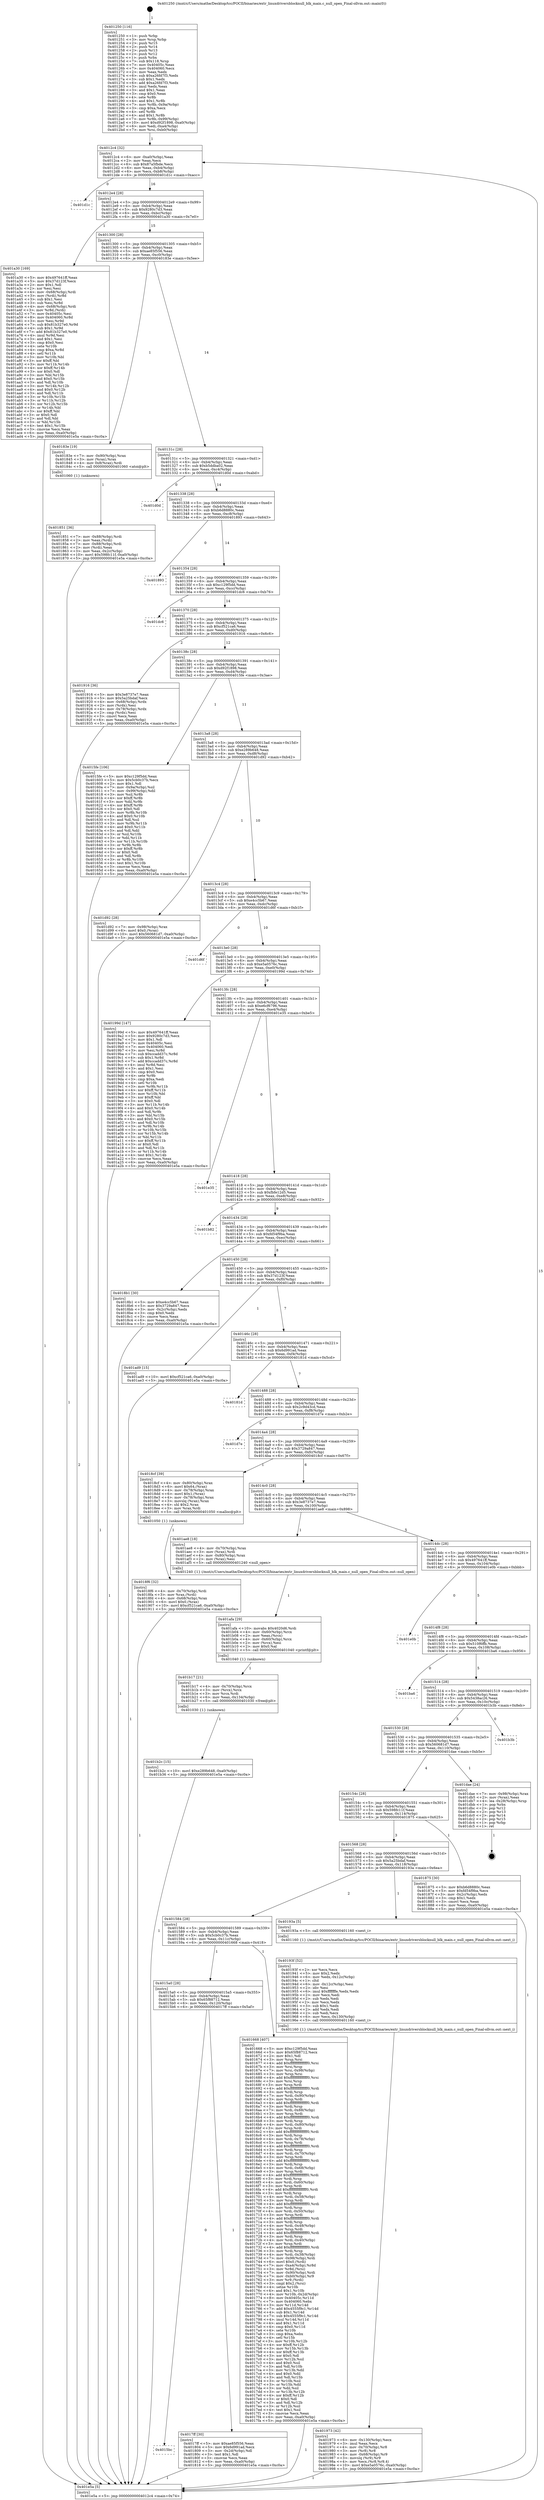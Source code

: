 digraph "0x401250" {
  label = "0x401250 (/mnt/c/Users/mathe/Desktop/tcc/POCII/binaries/extr_linuxdriversblocknull_blk_main.c_null_open_Final-ollvm.out::main(0))"
  labelloc = "t"
  node[shape=record]

  Entry [label="",width=0.3,height=0.3,shape=circle,fillcolor=black,style=filled]
  "0x4012c4" [label="{
     0x4012c4 [32]\l
     | [instrs]\l
     &nbsp;&nbsp;0x4012c4 \<+6\>: mov -0xa0(%rbp),%eax\l
     &nbsp;&nbsp;0x4012ca \<+2\>: mov %eax,%ecx\l
     &nbsp;&nbsp;0x4012cc \<+6\>: sub $0x87a5fbde,%ecx\l
     &nbsp;&nbsp;0x4012d2 \<+6\>: mov %eax,-0xb4(%rbp)\l
     &nbsp;&nbsp;0x4012d8 \<+6\>: mov %ecx,-0xb8(%rbp)\l
     &nbsp;&nbsp;0x4012de \<+6\>: je 0000000000401d1c \<main+0xacc\>\l
  }"]
  "0x401d1c" [label="{
     0x401d1c\l
  }", style=dashed]
  "0x4012e4" [label="{
     0x4012e4 [28]\l
     | [instrs]\l
     &nbsp;&nbsp;0x4012e4 \<+5\>: jmp 00000000004012e9 \<main+0x99\>\l
     &nbsp;&nbsp;0x4012e9 \<+6\>: mov -0xb4(%rbp),%eax\l
     &nbsp;&nbsp;0x4012ef \<+5\>: sub $0x9280c7d3,%eax\l
     &nbsp;&nbsp;0x4012f4 \<+6\>: mov %eax,-0xbc(%rbp)\l
     &nbsp;&nbsp;0x4012fa \<+6\>: je 0000000000401a30 \<main+0x7e0\>\l
  }"]
  Exit [label="",width=0.3,height=0.3,shape=circle,fillcolor=black,style=filled,peripheries=2]
  "0x401a30" [label="{
     0x401a30 [169]\l
     | [instrs]\l
     &nbsp;&nbsp;0x401a30 \<+5\>: mov $0x497641ff,%eax\l
     &nbsp;&nbsp;0x401a35 \<+5\>: mov $0x37d123f,%ecx\l
     &nbsp;&nbsp;0x401a3a \<+2\>: mov $0x1,%dl\l
     &nbsp;&nbsp;0x401a3c \<+2\>: xor %esi,%esi\l
     &nbsp;&nbsp;0x401a3e \<+4\>: mov -0x68(%rbp),%rdi\l
     &nbsp;&nbsp;0x401a42 \<+3\>: mov (%rdi),%r8d\l
     &nbsp;&nbsp;0x401a45 \<+3\>: sub $0x1,%esi\l
     &nbsp;&nbsp;0x401a48 \<+3\>: sub %esi,%r8d\l
     &nbsp;&nbsp;0x401a4b \<+4\>: mov -0x68(%rbp),%rdi\l
     &nbsp;&nbsp;0x401a4f \<+3\>: mov %r8d,(%rdi)\l
     &nbsp;&nbsp;0x401a52 \<+7\>: mov 0x40405c,%esi\l
     &nbsp;&nbsp;0x401a59 \<+8\>: mov 0x404060,%r8d\l
     &nbsp;&nbsp;0x401a61 \<+3\>: mov %esi,%r9d\l
     &nbsp;&nbsp;0x401a64 \<+7\>: sub $0x81b327e0,%r9d\l
     &nbsp;&nbsp;0x401a6b \<+4\>: sub $0x1,%r9d\l
     &nbsp;&nbsp;0x401a6f \<+7\>: add $0x81b327e0,%r9d\l
     &nbsp;&nbsp;0x401a76 \<+4\>: imul %r9d,%esi\l
     &nbsp;&nbsp;0x401a7a \<+3\>: and $0x1,%esi\l
     &nbsp;&nbsp;0x401a7d \<+3\>: cmp $0x0,%esi\l
     &nbsp;&nbsp;0x401a80 \<+4\>: sete %r10b\l
     &nbsp;&nbsp;0x401a84 \<+4\>: cmp $0xa,%r8d\l
     &nbsp;&nbsp;0x401a88 \<+4\>: setl %r11b\l
     &nbsp;&nbsp;0x401a8c \<+3\>: mov %r10b,%bl\l
     &nbsp;&nbsp;0x401a8f \<+3\>: xor $0xff,%bl\l
     &nbsp;&nbsp;0x401a92 \<+3\>: mov %r11b,%r14b\l
     &nbsp;&nbsp;0x401a95 \<+4\>: xor $0xff,%r14b\l
     &nbsp;&nbsp;0x401a99 \<+3\>: xor $0x0,%dl\l
     &nbsp;&nbsp;0x401a9c \<+3\>: mov %bl,%r15b\l
     &nbsp;&nbsp;0x401a9f \<+4\>: and $0x0,%r15b\l
     &nbsp;&nbsp;0x401aa3 \<+3\>: and %dl,%r10b\l
     &nbsp;&nbsp;0x401aa6 \<+3\>: mov %r14b,%r12b\l
     &nbsp;&nbsp;0x401aa9 \<+4\>: and $0x0,%r12b\l
     &nbsp;&nbsp;0x401aad \<+3\>: and %dl,%r11b\l
     &nbsp;&nbsp;0x401ab0 \<+3\>: or %r10b,%r15b\l
     &nbsp;&nbsp;0x401ab3 \<+3\>: or %r11b,%r12b\l
     &nbsp;&nbsp;0x401ab6 \<+3\>: xor %r12b,%r15b\l
     &nbsp;&nbsp;0x401ab9 \<+3\>: or %r14b,%bl\l
     &nbsp;&nbsp;0x401abc \<+3\>: xor $0xff,%bl\l
     &nbsp;&nbsp;0x401abf \<+3\>: or $0x0,%dl\l
     &nbsp;&nbsp;0x401ac2 \<+2\>: and %dl,%bl\l
     &nbsp;&nbsp;0x401ac4 \<+3\>: or %bl,%r15b\l
     &nbsp;&nbsp;0x401ac7 \<+4\>: test $0x1,%r15b\l
     &nbsp;&nbsp;0x401acb \<+3\>: cmovne %ecx,%eax\l
     &nbsp;&nbsp;0x401ace \<+6\>: mov %eax,-0xa0(%rbp)\l
     &nbsp;&nbsp;0x401ad4 \<+5\>: jmp 0000000000401e5a \<main+0xc0a\>\l
  }"]
  "0x401300" [label="{
     0x401300 [28]\l
     | [instrs]\l
     &nbsp;&nbsp;0x401300 \<+5\>: jmp 0000000000401305 \<main+0xb5\>\l
     &nbsp;&nbsp;0x401305 \<+6\>: mov -0xb4(%rbp),%eax\l
     &nbsp;&nbsp;0x40130b \<+5\>: sub $0xae85f556,%eax\l
     &nbsp;&nbsp;0x401310 \<+6\>: mov %eax,-0xc0(%rbp)\l
     &nbsp;&nbsp;0x401316 \<+6\>: je 000000000040183e \<main+0x5ee\>\l
  }"]
  "0x401b2c" [label="{
     0x401b2c [15]\l
     | [instrs]\l
     &nbsp;&nbsp;0x401b2c \<+10\>: movl $0xe289b648,-0xa0(%rbp)\l
     &nbsp;&nbsp;0x401b36 \<+5\>: jmp 0000000000401e5a \<main+0xc0a\>\l
  }"]
  "0x40183e" [label="{
     0x40183e [19]\l
     | [instrs]\l
     &nbsp;&nbsp;0x40183e \<+7\>: mov -0x90(%rbp),%rax\l
     &nbsp;&nbsp;0x401845 \<+3\>: mov (%rax),%rax\l
     &nbsp;&nbsp;0x401848 \<+4\>: mov 0x8(%rax),%rdi\l
     &nbsp;&nbsp;0x40184c \<+5\>: call 0000000000401060 \<atoi@plt\>\l
     | [calls]\l
     &nbsp;&nbsp;0x401060 \{1\} (unknown)\l
  }"]
  "0x40131c" [label="{
     0x40131c [28]\l
     | [instrs]\l
     &nbsp;&nbsp;0x40131c \<+5\>: jmp 0000000000401321 \<main+0xd1\>\l
     &nbsp;&nbsp;0x401321 \<+6\>: mov -0xb4(%rbp),%eax\l
     &nbsp;&nbsp;0x401327 \<+5\>: sub $0xb5ddba02,%eax\l
     &nbsp;&nbsp;0x40132c \<+6\>: mov %eax,-0xc4(%rbp)\l
     &nbsp;&nbsp;0x401332 \<+6\>: je 0000000000401d0d \<main+0xabd\>\l
  }"]
  "0x401b17" [label="{
     0x401b17 [21]\l
     | [instrs]\l
     &nbsp;&nbsp;0x401b17 \<+4\>: mov -0x70(%rbp),%rcx\l
     &nbsp;&nbsp;0x401b1b \<+3\>: mov (%rcx),%rcx\l
     &nbsp;&nbsp;0x401b1e \<+3\>: mov %rcx,%rdi\l
     &nbsp;&nbsp;0x401b21 \<+6\>: mov %eax,-0x134(%rbp)\l
     &nbsp;&nbsp;0x401b27 \<+5\>: call 0000000000401030 \<free@plt\>\l
     | [calls]\l
     &nbsp;&nbsp;0x401030 \{1\} (unknown)\l
  }"]
  "0x401d0d" [label="{
     0x401d0d\l
  }", style=dashed]
  "0x401338" [label="{
     0x401338 [28]\l
     | [instrs]\l
     &nbsp;&nbsp;0x401338 \<+5\>: jmp 000000000040133d \<main+0xed\>\l
     &nbsp;&nbsp;0x40133d \<+6\>: mov -0xb4(%rbp),%eax\l
     &nbsp;&nbsp;0x401343 \<+5\>: sub $0xb6d8880c,%eax\l
     &nbsp;&nbsp;0x401348 \<+6\>: mov %eax,-0xc8(%rbp)\l
     &nbsp;&nbsp;0x40134e \<+6\>: je 0000000000401893 \<main+0x643\>\l
  }"]
  "0x401afa" [label="{
     0x401afa [29]\l
     | [instrs]\l
     &nbsp;&nbsp;0x401afa \<+10\>: movabs $0x4020d6,%rdi\l
     &nbsp;&nbsp;0x401b04 \<+4\>: mov -0x60(%rbp),%rcx\l
     &nbsp;&nbsp;0x401b08 \<+2\>: mov %eax,(%rcx)\l
     &nbsp;&nbsp;0x401b0a \<+4\>: mov -0x60(%rbp),%rcx\l
     &nbsp;&nbsp;0x401b0e \<+2\>: mov (%rcx),%esi\l
     &nbsp;&nbsp;0x401b10 \<+2\>: mov $0x0,%al\l
     &nbsp;&nbsp;0x401b12 \<+5\>: call 0000000000401040 \<printf@plt\>\l
     | [calls]\l
     &nbsp;&nbsp;0x401040 \{1\} (unknown)\l
  }"]
  "0x401893" [label="{
     0x401893\l
  }", style=dashed]
  "0x401354" [label="{
     0x401354 [28]\l
     | [instrs]\l
     &nbsp;&nbsp;0x401354 \<+5\>: jmp 0000000000401359 \<main+0x109\>\l
     &nbsp;&nbsp;0x401359 \<+6\>: mov -0xb4(%rbp),%eax\l
     &nbsp;&nbsp;0x40135f \<+5\>: sub $0xc129f5dd,%eax\l
     &nbsp;&nbsp;0x401364 \<+6\>: mov %eax,-0xcc(%rbp)\l
     &nbsp;&nbsp;0x40136a \<+6\>: je 0000000000401dc6 \<main+0xb76\>\l
  }"]
  "0x401973" [label="{
     0x401973 [42]\l
     | [instrs]\l
     &nbsp;&nbsp;0x401973 \<+6\>: mov -0x130(%rbp),%ecx\l
     &nbsp;&nbsp;0x401979 \<+3\>: imul %eax,%ecx\l
     &nbsp;&nbsp;0x40197c \<+4\>: mov -0x70(%rbp),%r8\l
     &nbsp;&nbsp;0x401980 \<+3\>: mov (%r8),%r8\l
     &nbsp;&nbsp;0x401983 \<+4\>: mov -0x68(%rbp),%r9\l
     &nbsp;&nbsp;0x401987 \<+3\>: movslq (%r9),%r9\l
     &nbsp;&nbsp;0x40198a \<+4\>: mov %ecx,(%r8,%r9,4)\l
     &nbsp;&nbsp;0x40198e \<+10\>: movl $0xe5a0576c,-0xa0(%rbp)\l
     &nbsp;&nbsp;0x401998 \<+5\>: jmp 0000000000401e5a \<main+0xc0a\>\l
  }"]
  "0x401dc6" [label="{
     0x401dc6\l
  }", style=dashed]
  "0x401370" [label="{
     0x401370 [28]\l
     | [instrs]\l
     &nbsp;&nbsp;0x401370 \<+5\>: jmp 0000000000401375 \<main+0x125\>\l
     &nbsp;&nbsp;0x401375 \<+6\>: mov -0xb4(%rbp),%eax\l
     &nbsp;&nbsp;0x40137b \<+5\>: sub $0xcf521ca6,%eax\l
     &nbsp;&nbsp;0x401380 \<+6\>: mov %eax,-0xd0(%rbp)\l
     &nbsp;&nbsp;0x401386 \<+6\>: je 0000000000401916 \<main+0x6c6\>\l
  }"]
  "0x40193f" [label="{
     0x40193f [52]\l
     | [instrs]\l
     &nbsp;&nbsp;0x40193f \<+2\>: xor %ecx,%ecx\l
     &nbsp;&nbsp;0x401941 \<+5\>: mov $0x2,%edx\l
     &nbsp;&nbsp;0x401946 \<+6\>: mov %edx,-0x12c(%rbp)\l
     &nbsp;&nbsp;0x40194c \<+1\>: cltd\l
     &nbsp;&nbsp;0x40194d \<+6\>: mov -0x12c(%rbp),%esi\l
     &nbsp;&nbsp;0x401953 \<+2\>: idiv %esi\l
     &nbsp;&nbsp;0x401955 \<+6\>: imul $0xfffffffe,%edx,%edx\l
     &nbsp;&nbsp;0x40195b \<+2\>: mov %ecx,%edi\l
     &nbsp;&nbsp;0x40195d \<+2\>: sub %edx,%edi\l
     &nbsp;&nbsp;0x40195f \<+2\>: mov %ecx,%edx\l
     &nbsp;&nbsp;0x401961 \<+3\>: sub $0x1,%edx\l
     &nbsp;&nbsp;0x401964 \<+2\>: add %edx,%edi\l
     &nbsp;&nbsp;0x401966 \<+2\>: sub %edi,%ecx\l
     &nbsp;&nbsp;0x401968 \<+6\>: mov %ecx,-0x130(%rbp)\l
     &nbsp;&nbsp;0x40196e \<+5\>: call 0000000000401160 \<next_i\>\l
     | [calls]\l
     &nbsp;&nbsp;0x401160 \{1\} (/mnt/c/Users/mathe/Desktop/tcc/POCII/binaries/extr_linuxdriversblocknull_blk_main.c_null_open_Final-ollvm.out::next_i)\l
  }"]
  "0x401916" [label="{
     0x401916 [36]\l
     | [instrs]\l
     &nbsp;&nbsp;0x401916 \<+5\>: mov $0x3e8737e7,%eax\l
     &nbsp;&nbsp;0x40191b \<+5\>: mov $0x5a25bdaf,%ecx\l
     &nbsp;&nbsp;0x401920 \<+4\>: mov -0x68(%rbp),%rdx\l
     &nbsp;&nbsp;0x401924 \<+2\>: mov (%rdx),%esi\l
     &nbsp;&nbsp;0x401926 \<+4\>: mov -0x78(%rbp),%rdx\l
     &nbsp;&nbsp;0x40192a \<+2\>: cmp (%rdx),%esi\l
     &nbsp;&nbsp;0x40192c \<+3\>: cmovl %ecx,%eax\l
     &nbsp;&nbsp;0x40192f \<+6\>: mov %eax,-0xa0(%rbp)\l
     &nbsp;&nbsp;0x401935 \<+5\>: jmp 0000000000401e5a \<main+0xc0a\>\l
  }"]
  "0x40138c" [label="{
     0x40138c [28]\l
     | [instrs]\l
     &nbsp;&nbsp;0x40138c \<+5\>: jmp 0000000000401391 \<main+0x141\>\l
     &nbsp;&nbsp;0x401391 \<+6\>: mov -0xb4(%rbp),%eax\l
     &nbsp;&nbsp;0x401397 \<+5\>: sub $0xd92f1898,%eax\l
     &nbsp;&nbsp;0x40139c \<+6\>: mov %eax,-0xd4(%rbp)\l
     &nbsp;&nbsp;0x4013a2 \<+6\>: je 00000000004015fe \<main+0x3ae\>\l
  }"]
  "0x4018f6" [label="{
     0x4018f6 [32]\l
     | [instrs]\l
     &nbsp;&nbsp;0x4018f6 \<+4\>: mov -0x70(%rbp),%rdi\l
     &nbsp;&nbsp;0x4018fa \<+3\>: mov %rax,(%rdi)\l
     &nbsp;&nbsp;0x4018fd \<+4\>: mov -0x68(%rbp),%rax\l
     &nbsp;&nbsp;0x401901 \<+6\>: movl $0x0,(%rax)\l
     &nbsp;&nbsp;0x401907 \<+10\>: movl $0xcf521ca6,-0xa0(%rbp)\l
     &nbsp;&nbsp;0x401911 \<+5\>: jmp 0000000000401e5a \<main+0xc0a\>\l
  }"]
  "0x4015fe" [label="{
     0x4015fe [106]\l
     | [instrs]\l
     &nbsp;&nbsp;0x4015fe \<+5\>: mov $0xc129f5dd,%eax\l
     &nbsp;&nbsp;0x401603 \<+5\>: mov $0x5cb0c37b,%ecx\l
     &nbsp;&nbsp;0x401608 \<+2\>: mov $0x1,%dl\l
     &nbsp;&nbsp;0x40160a \<+7\>: mov -0x9a(%rbp),%sil\l
     &nbsp;&nbsp;0x401611 \<+7\>: mov -0x99(%rbp),%dil\l
     &nbsp;&nbsp;0x401618 \<+3\>: mov %sil,%r8b\l
     &nbsp;&nbsp;0x40161b \<+4\>: xor $0xff,%r8b\l
     &nbsp;&nbsp;0x40161f \<+3\>: mov %dil,%r9b\l
     &nbsp;&nbsp;0x401622 \<+4\>: xor $0xff,%r9b\l
     &nbsp;&nbsp;0x401626 \<+3\>: xor $0x0,%dl\l
     &nbsp;&nbsp;0x401629 \<+3\>: mov %r8b,%r10b\l
     &nbsp;&nbsp;0x40162c \<+4\>: and $0x0,%r10b\l
     &nbsp;&nbsp;0x401630 \<+3\>: and %dl,%sil\l
     &nbsp;&nbsp;0x401633 \<+3\>: mov %r9b,%r11b\l
     &nbsp;&nbsp;0x401636 \<+4\>: and $0x0,%r11b\l
     &nbsp;&nbsp;0x40163a \<+3\>: and %dl,%dil\l
     &nbsp;&nbsp;0x40163d \<+3\>: or %sil,%r10b\l
     &nbsp;&nbsp;0x401640 \<+3\>: or %dil,%r11b\l
     &nbsp;&nbsp;0x401643 \<+3\>: xor %r11b,%r10b\l
     &nbsp;&nbsp;0x401646 \<+3\>: or %r9b,%r8b\l
     &nbsp;&nbsp;0x401649 \<+4\>: xor $0xff,%r8b\l
     &nbsp;&nbsp;0x40164d \<+3\>: or $0x0,%dl\l
     &nbsp;&nbsp;0x401650 \<+3\>: and %dl,%r8b\l
     &nbsp;&nbsp;0x401653 \<+3\>: or %r8b,%r10b\l
     &nbsp;&nbsp;0x401656 \<+4\>: test $0x1,%r10b\l
     &nbsp;&nbsp;0x40165a \<+3\>: cmovne %ecx,%eax\l
     &nbsp;&nbsp;0x40165d \<+6\>: mov %eax,-0xa0(%rbp)\l
     &nbsp;&nbsp;0x401663 \<+5\>: jmp 0000000000401e5a \<main+0xc0a\>\l
  }"]
  "0x4013a8" [label="{
     0x4013a8 [28]\l
     | [instrs]\l
     &nbsp;&nbsp;0x4013a8 \<+5\>: jmp 00000000004013ad \<main+0x15d\>\l
     &nbsp;&nbsp;0x4013ad \<+6\>: mov -0xb4(%rbp),%eax\l
     &nbsp;&nbsp;0x4013b3 \<+5\>: sub $0xe289b648,%eax\l
     &nbsp;&nbsp;0x4013b8 \<+6\>: mov %eax,-0xd8(%rbp)\l
     &nbsp;&nbsp;0x4013be \<+6\>: je 0000000000401d92 \<main+0xb42\>\l
  }"]
  "0x401e5a" [label="{
     0x401e5a [5]\l
     | [instrs]\l
     &nbsp;&nbsp;0x401e5a \<+5\>: jmp 00000000004012c4 \<main+0x74\>\l
  }"]
  "0x401250" [label="{
     0x401250 [116]\l
     | [instrs]\l
     &nbsp;&nbsp;0x401250 \<+1\>: push %rbp\l
     &nbsp;&nbsp;0x401251 \<+3\>: mov %rsp,%rbp\l
     &nbsp;&nbsp;0x401254 \<+2\>: push %r15\l
     &nbsp;&nbsp;0x401256 \<+2\>: push %r14\l
     &nbsp;&nbsp;0x401258 \<+2\>: push %r13\l
     &nbsp;&nbsp;0x40125a \<+2\>: push %r12\l
     &nbsp;&nbsp;0x40125c \<+1\>: push %rbx\l
     &nbsp;&nbsp;0x40125d \<+7\>: sub $0x118,%rsp\l
     &nbsp;&nbsp;0x401264 \<+7\>: mov 0x40405c,%eax\l
     &nbsp;&nbsp;0x40126b \<+7\>: mov 0x404060,%ecx\l
     &nbsp;&nbsp;0x401272 \<+2\>: mov %eax,%edx\l
     &nbsp;&nbsp;0x401274 \<+6\>: sub $0xa26fd7f3,%edx\l
     &nbsp;&nbsp;0x40127a \<+3\>: sub $0x1,%edx\l
     &nbsp;&nbsp;0x40127d \<+6\>: add $0xa26fd7f3,%edx\l
     &nbsp;&nbsp;0x401283 \<+3\>: imul %edx,%eax\l
     &nbsp;&nbsp;0x401286 \<+3\>: and $0x1,%eax\l
     &nbsp;&nbsp;0x401289 \<+3\>: cmp $0x0,%eax\l
     &nbsp;&nbsp;0x40128c \<+4\>: sete %r8b\l
     &nbsp;&nbsp;0x401290 \<+4\>: and $0x1,%r8b\l
     &nbsp;&nbsp;0x401294 \<+7\>: mov %r8b,-0x9a(%rbp)\l
     &nbsp;&nbsp;0x40129b \<+3\>: cmp $0xa,%ecx\l
     &nbsp;&nbsp;0x40129e \<+4\>: setl %r8b\l
     &nbsp;&nbsp;0x4012a2 \<+4\>: and $0x1,%r8b\l
     &nbsp;&nbsp;0x4012a6 \<+7\>: mov %r8b,-0x99(%rbp)\l
     &nbsp;&nbsp;0x4012ad \<+10\>: movl $0xd92f1898,-0xa0(%rbp)\l
     &nbsp;&nbsp;0x4012b7 \<+6\>: mov %edi,-0xa4(%rbp)\l
     &nbsp;&nbsp;0x4012bd \<+7\>: mov %rsi,-0xb0(%rbp)\l
  }"]
  "0x401851" [label="{
     0x401851 [36]\l
     | [instrs]\l
     &nbsp;&nbsp;0x401851 \<+7\>: mov -0x88(%rbp),%rdi\l
     &nbsp;&nbsp;0x401858 \<+2\>: mov %eax,(%rdi)\l
     &nbsp;&nbsp;0x40185a \<+7\>: mov -0x88(%rbp),%rdi\l
     &nbsp;&nbsp;0x401861 \<+2\>: mov (%rdi),%eax\l
     &nbsp;&nbsp;0x401863 \<+3\>: mov %eax,-0x2c(%rbp)\l
     &nbsp;&nbsp;0x401866 \<+10\>: movl $0x598fc11f,-0xa0(%rbp)\l
     &nbsp;&nbsp;0x401870 \<+5\>: jmp 0000000000401e5a \<main+0xc0a\>\l
  }"]
  "0x401d92" [label="{
     0x401d92 [28]\l
     | [instrs]\l
     &nbsp;&nbsp;0x401d92 \<+7\>: mov -0x98(%rbp),%rax\l
     &nbsp;&nbsp;0x401d99 \<+6\>: movl $0x0,(%rax)\l
     &nbsp;&nbsp;0x401d9f \<+10\>: movl $0x560681d7,-0xa0(%rbp)\l
     &nbsp;&nbsp;0x401da9 \<+5\>: jmp 0000000000401e5a \<main+0xc0a\>\l
  }"]
  "0x4013c4" [label="{
     0x4013c4 [28]\l
     | [instrs]\l
     &nbsp;&nbsp;0x4013c4 \<+5\>: jmp 00000000004013c9 \<main+0x179\>\l
     &nbsp;&nbsp;0x4013c9 \<+6\>: mov -0xb4(%rbp),%eax\l
     &nbsp;&nbsp;0x4013cf \<+5\>: sub $0xe4cc5b67,%eax\l
     &nbsp;&nbsp;0x4013d4 \<+6\>: mov %eax,-0xdc(%rbp)\l
     &nbsp;&nbsp;0x4013da \<+6\>: je 0000000000401d6f \<main+0xb1f\>\l
  }"]
  "0x4015bc" [label="{
     0x4015bc\l
  }", style=dashed]
  "0x401d6f" [label="{
     0x401d6f\l
  }", style=dashed]
  "0x4013e0" [label="{
     0x4013e0 [28]\l
     | [instrs]\l
     &nbsp;&nbsp;0x4013e0 \<+5\>: jmp 00000000004013e5 \<main+0x195\>\l
     &nbsp;&nbsp;0x4013e5 \<+6\>: mov -0xb4(%rbp),%eax\l
     &nbsp;&nbsp;0x4013eb \<+5\>: sub $0xe5a0576c,%eax\l
     &nbsp;&nbsp;0x4013f0 \<+6\>: mov %eax,-0xe0(%rbp)\l
     &nbsp;&nbsp;0x4013f6 \<+6\>: je 000000000040199d \<main+0x74d\>\l
  }"]
  "0x4017ff" [label="{
     0x4017ff [30]\l
     | [instrs]\l
     &nbsp;&nbsp;0x4017ff \<+5\>: mov $0xae85f556,%eax\l
     &nbsp;&nbsp;0x401804 \<+5\>: mov $0x6d991ad,%ecx\l
     &nbsp;&nbsp;0x401809 \<+3\>: mov -0x2d(%rbp),%dl\l
     &nbsp;&nbsp;0x40180c \<+3\>: test $0x1,%dl\l
     &nbsp;&nbsp;0x40180f \<+3\>: cmovne %ecx,%eax\l
     &nbsp;&nbsp;0x401812 \<+6\>: mov %eax,-0xa0(%rbp)\l
     &nbsp;&nbsp;0x401818 \<+5\>: jmp 0000000000401e5a \<main+0xc0a\>\l
  }"]
  "0x40199d" [label="{
     0x40199d [147]\l
     | [instrs]\l
     &nbsp;&nbsp;0x40199d \<+5\>: mov $0x497641ff,%eax\l
     &nbsp;&nbsp;0x4019a2 \<+5\>: mov $0x9280c7d3,%ecx\l
     &nbsp;&nbsp;0x4019a7 \<+2\>: mov $0x1,%dl\l
     &nbsp;&nbsp;0x4019a9 \<+7\>: mov 0x40405c,%esi\l
     &nbsp;&nbsp;0x4019b0 \<+7\>: mov 0x404060,%edi\l
     &nbsp;&nbsp;0x4019b7 \<+3\>: mov %esi,%r8d\l
     &nbsp;&nbsp;0x4019ba \<+7\>: sub $0xccadd37c,%r8d\l
     &nbsp;&nbsp;0x4019c1 \<+4\>: sub $0x1,%r8d\l
     &nbsp;&nbsp;0x4019c5 \<+7\>: add $0xccadd37c,%r8d\l
     &nbsp;&nbsp;0x4019cc \<+4\>: imul %r8d,%esi\l
     &nbsp;&nbsp;0x4019d0 \<+3\>: and $0x1,%esi\l
     &nbsp;&nbsp;0x4019d3 \<+3\>: cmp $0x0,%esi\l
     &nbsp;&nbsp;0x4019d6 \<+4\>: sete %r9b\l
     &nbsp;&nbsp;0x4019da \<+3\>: cmp $0xa,%edi\l
     &nbsp;&nbsp;0x4019dd \<+4\>: setl %r10b\l
     &nbsp;&nbsp;0x4019e1 \<+3\>: mov %r9b,%r11b\l
     &nbsp;&nbsp;0x4019e4 \<+4\>: xor $0xff,%r11b\l
     &nbsp;&nbsp;0x4019e8 \<+3\>: mov %r10b,%bl\l
     &nbsp;&nbsp;0x4019eb \<+3\>: xor $0xff,%bl\l
     &nbsp;&nbsp;0x4019ee \<+3\>: xor $0x0,%dl\l
     &nbsp;&nbsp;0x4019f1 \<+3\>: mov %r11b,%r14b\l
     &nbsp;&nbsp;0x4019f4 \<+4\>: and $0x0,%r14b\l
     &nbsp;&nbsp;0x4019f8 \<+3\>: and %dl,%r9b\l
     &nbsp;&nbsp;0x4019fb \<+3\>: mov %bl,%r15b\l
     &nbsp;&nbsp;0x4019fe \<+4\>: and $0x0,%r15b\l
     &nbsp;&nbsp;0x401a02 \<+3\>: and %dl,%r10b\l
     &nbsp;&nbsp;0x401a05 \<+3\>: or %r9b,%r14b\l
     &nbsp;&nbsp;0x401a08 \<+3\>: or %r10b,%r15b\l
     &nbsp;&nbsp;0x401a0b \<+3\>: xor %r15b,%r14b\l
     &nbsp;&nbsp;0x401a0e \<+3\>: or %bl,%r11b\l
     &nbsp;&nbsp;0x401a11 \<+4\>: xor $0xff,%r11b\l
     &nbsp;&nbsp;0x401a15 \<+3\>: or $0x0,%dl\l
     &nbsp;&nbsp;0x401a18 \<+3\>: and %dl,%r11b\l
     &nbsp;&nbsp;0x401a1b \<+3\>: or %r11b,%r14b\l
     &nbsp;&nbsp;0x401a1e \<+4\>: test $0x1,%r14b\l
     &nbsp;&nbsp;0x401a22 \<+3\>: cmovne %ecx,%eax\l
     &nbsp;&nbsp;0x401a25 \<+6\>: mov %eax,-0xa0(%rbp)\l
     &nbsp;&nbsp;0x401a2b \<+5\>: jmp 0000000000401e5a \<main+0xc0a\>\l
  }"]
  "0x4013fc" [label="{
     0x4013fc [28]\l
     | [instrs]\l
     &nbsp;&nbsp;0x4013fc \<+5\>: jmp 0000000000401401 \<main+0x1b1\>\l
     &nbsp;&nbsp;0x401401 \<+6\>: mov -0xb4(%rbp),%eax\l
     &nbsp;&nbsp;0x401407 \<+5\>: sub $0xe6cf6796,%eax\l
     &nbsp;&nbsp;0x40140c \<+6\>: mov %eax,-0xe4(%rbp)\l
     &nbsp;&nbsp;0x401412 \<+6\>: je 0000000000401e35 \<main+0xbe5\>\l
  }"]
  "0x4015a0" [label="{
     0x4015a0 [28]\l
     | [instrs]\l
     &nbsp;&nbsp;0x4015a0 \<+5\>: jmp 00000000004015a5 \<main+0x355\>\l
     &nbsp;&nbsp;0x4015a5 \<+6\>: mov -0xb4(%rbp),%eax\l
     &nbsp;&nbsp;0x4015ab \<+5\>: sub $0x65f88712,%eax\l
     &nbsp;&nbsp;0x4015b0 \<+6\>: mov %eax,-0x120(%rbp)\l
     &nbsp;&nbsp;0x4015b6 \<+6\>: je 00000000004017ff \<main+0x5af\>\l
  }"]
  "0x401e35" [label="{
     0x401e35\l
  }", style=dashed]
  "0x401418" [label="{
     0x401418 [28]\l
     | [instrs]\l
     &nbsp;&nbsp;0x401418 \<+5\>: jmp 000000000040141d \<main+0x1cd\>\l
     &nbsp;&nbsp;0x40141d \<+6\>: mov -0xb4(%rbp),%eax\l
     &nbsp;&nbsp;0x401423 \<+5\>: sub $0xfbfe12d5,%eax\l
     &nbsp;&nbsp;0x401428 \<+6\>: mov %eax,-0xe8(%rbp)\l
     &nbsp;&nbsp;0x40142e \<+6\>: je 0000000000401b82 \<main+0x932\>\l
  }"]
  "0x401668" [label="{
     0x401668 [407]\l
     | [instrs]\l
     &nbsp;&nbsp;0x401668 \<+5\>: mov $0xc129f5dd,%eax\l
     &nbsp;&nbsp;0x40166d \<+5\>: mov $0x65f88712,%ecx\l
     &nbsp;&nbsp;0x401672 \<+2\>: mov $0x1,%dl\l
     &nbsp;&nbsp;0x401674 \<+3\>: mov %rsp,%rsi\l
     &nbsp;&nbsp;0x401677 \<+4\>: add $0xfffffffffffffff0,%rsi\l
     &nbsp;&nbsp;0x40167b \<+3\>: mov %rsi,%rsp\l
     &nbsp;&nbsp;0x40167e \<+7\>: mov %rsi,-0x98(%rbp)\l
     &nbsp;&nbsp;0x401685 \<+3\>: mov %rsp,%rsi\l
     &nbsp;&nbsp;0x401688 \<+4\>: add $0xfffffffffffffff0,%rsi\l
     &nbsp;&nbsp;0x40168c \<+3\>: mov %rsi,%rsp\l
     &nbsp;&nbsp;0x40168f \<+3\>: mov %rsp,%rdi\l
     &nbsp;&nbsp;0x401692 \<+4\>: add $0xfffffffffffffff0,%rdi\l
     &nbsp;&nbsp;0x401696 \<+3\>: mov %rdi,%rsp\l
     &nbsp;&nbsp;0x401699 \<+7\>: mov %rdi,-0x90(%rbp)\l
     &nbsp;&nbsp;0x4016a0 \<+3\>: mov %rsp,%rdi\l
     &nbsp;&nbsp;0x4016a3 \<+4\>: add $0xfffffffffffffff0,%rdi\l
     &nbsp;&nbsp;0x4016a7 \<+3\>: mov %rdi,%rsp\l
     &nbsp;&nbsp;0x4016aa \<+7\>: mov %rdi,-0x88(%rbp)\l
     &nbsp;&nbsp;0x4016b1 \<+3\>: mov %rsp,%rdi\l
     &nbsp;&nbsp;0x4016b4 \<+4\>: add $0xfffffffffffffff0,%rdi\l
     &nbsp;&nbsp;0x4016b8 \<+3\>: mov %rdi,%rsp\l
     &nbsp;&nbsp;0x4016bb \<+4\>: mov %rdi,-0x80(%rbp)\l
     &nbsp;&nbsp;0x4016bf \<+3\>: mov %rsp,%rdi\l
     &nbsp;&nbsp;0x4016c2 \<+4\>: add $0xfffffffffffffff0,%rdi\l
     &nbsp;&nbsp;0x4016c6 \<+3\>: mov %rdi,%rsp\l
     &nbsp;&nbsp;0x4016c9 \<+4\>: mov %rdi,-0x78(%rbp)\l
     &nbsp;&nbsp;0x4016cd \<+3\>: mov %rsp,%rdi\l
     &nbsp;&nbsp;0x4016d0 \<+4\>: add $0xfffffffffffffff0,%rdi\l
     &nbsp;&nbsp;0x4016d4 \<+3\>: mov %rdi,%rsp\l
     &nbsp;&nbsp;0x4016d7 \<+4\>: mov %rdi,-0x70(%rbp)\l
     &nbsp;&nbsp;0x4016db \<+3\>: mov %rsp,%rdi\l
     &nbsp;&nbsp;0x4016de \<+4\>: add $0xfffffffffffffff0,%rdi\l
     &nbsp;&nbsp;0x4016e2 \<+3\>: mov %rdi,%rsp\l
     &nbsp;&nbsp;0x4016e5 \<+4\>: mov %rdi,-0x68(%rbp)\l
     &nbsp;&nbsp;0x4016e9 \<+3\>: mov %rsp,%rdi\l
     &nbsp;&nbsp;0x4016ec \<+4\>: add $0xfffffffffffffff0,%rdi\l
     &nbsp;&nbsp;0x4016f0 \<+3\>: mov %rdi,%rsp\l
     &nbsp;&nbsp;0x4016f3 \<+4\>: mov %rdi,-0x60(%rbp)\l
     &nbsp;&nbsp;0x4016f7 \<+3\>: mov %rsp,%rdi\l
     &nbsp;&nbsp;0x4016fa \<+4\>: add $0xfffffffffffffff0,%rdi\l
     &nbsp;&nbsp;0x4016fe \<+3\>: mov %rdi,%rsp\l
     &nbsp;&nbsp;0x401701 \<+4\>: mov %rdi,-0x58(%rbp)\l
     &nbsp;&nbsp;0x401705 \<+3\>: mov %rsp,%rdi\l
     &nbsp;&nbsp;0x401708 \<+4\>: add $0xfffffffffffffff0,%rdi\l
     &nbsp;&nbsp;0x40170c \<+3\>: mov %rdi,%rsp\l
     &nbsp;&nbsp;0x40170f \<+4\>: mov %rdi,-0x50(%rbp)\l
     &nbsp;&nbsp;0x401713 \<+3\>: mov %rsp,%rdi\l
     &nbsp;&nbsp;0x401716 \<+4\>: add $0xfffffffffffffff0,%rdi\l
     &nbsp;&nbsp;0x40171a \<+3\>: mov %rdi,%rsp\l
     &nbsp;&nbsp;0x40171d \<+4\>: mov %rdi,-0x48(%rbp)\l
     &nbsp;&nbsp;0x401721 \<+3\>: mov %rsp,%rdi\l
     &nbsp;&nbsp;0x401724 \<+4\>: add $0xfffffffffffffff0,%rdi\l
     &nbsp;&nbsp;0x401728 \<+3\>: mov %rdi,%rsp\l
     &nbsp;&nbsp;0x40172b \<+4\>: mov %rdi,-0x40(%rbp)\l
     &nbsp;&nbsp;0x40172f \<+3\>: mov %rsp,%rdi\l
     &nbsp;&nbsp;0x401732 \<+4\>: add $0xfffffffffffffff0,%rdi\l
     &nbsp;&nbsp;0x401736 \<+3\>: mov %rdi,%rsp\l
     &nbsp;&nbsp;0x401739 \<+4\>: mov %rdi,-0x38(%rbp)\l
     &nbsp;&nbsp;0x40173d \<+7\>: mov -0x98(%rbp),%rdi\l
     &nbsp;&nbsp;0x401744 \<+6\>: movl $0x0,(%rdi)\l
     &nbsp;&nbsp;0x40174a \<+7\>: mov -0xa4(%rbp),%r8d\l
     &nbsp;&nbsp;0x401751 \<+3\>: mov %r8d,(%rsi)\l
     &nbsp;&nbsp;0x401754 \<+7\>: mov -0x90(%rbp),%rdi\l
     &nbsp;&nbsp;0x40175b \<+7\>: mov -0xb0(%rbp),%r9\l
     &nbsp;&nbsp;0x401762 \<+3\>: mov %r9,(%rdi)\l
     &nbsp;&nbsp;0x401765 \<+3\>: cmpl $0x2,(%rsi)\l
     &nbsp;&nbsp;0x401768 \<+4\>: setne %r10b\l
     &nbsp;&nbsp;0x40176c \<+4\>: and $0x1,%r10b\l
     &nbsp;&nbsp;0x401770 \<+4\>: mov %r10b,-0x2d(%rbp)\l
     &nbsp;&nbsp;0x401774 \<+8\>: mov 0x40405c,%r11d\l
     &nbsp;&nbsp;0x40177c \<+7\>: mov 0x404060,%ebx\l
     &nbsp;&nbsp;0x401783 \<+3\>: mov %r11d,%r14d\l
     &nbsp;&nbsp;0x401786 \<+7\>: add $0x4555f9c1,%r14d\l
     &nbsp;&nbsp;0x40178d \<+4\>: sub $0x1,%r14d\l
     &nbsp;&nbsp;0x401791 \<+7\>: sub $0x4555f9c1,%r14d\l
     &nbsp;&nbsp;0x401798 \<+4\>: imul %r14d,%r11d\l
     &nbsp;&nbsp;0x40179c \<+4\>: and $0x1,%r11d\l
     &nbsp;&nbsp;0x4017a0 \<+4\>: cmp $0x0,%r11d\l
     &nbsp;&nbsp;0x4017a4 \<+4\>: sete %r10b\l
     &nbsp;&nbsp;0x4017a8 \<+3\>: cmp $0xa,%ebx\l
     &nbsp;&nbsp;0x4017ab \<+4\>: setl %r15b\l
     &nbsp;&nbsp;0x4017af \<+3\>: mov %r10b,%r12b\l
     &nbsp;&nbsp;0x4017b2 \<+4\>: xor $0xff,%r12b\l
     &nbsp;&nbsp;0x4017b6 \<+3\>: mov %r15b,%r13b\l
     &nbsp;&nbsp;0x4017b9 \<+4\>: xor $0xff,%r13b\l
     &nbsp;&nbsp;0x4017bd \<+3\>: xor $0x0,%dl\l
     &nbsp;&nbsp;0x4017c0 \<+3\>: mov %r12b,%sil\l
     &nbsp;&nbsp;0x4017c3 \<+4\>: and $0x0,%sil\l
     &nbsp;&nbsp;0x4017c7 \<+3\>: and %dl,%r10b\l
     &nbsp;&nbsp;0x4017ca \<+3\>: mov %r13b,%dil\l
     &nbsp;&nbsp;0x4017cd \<+4\>: and $0x0,%dil\l
     &nbsp;&nbsp;0x4017d1 \<+3\>: and %dl,%r15b\l
     &nbsp;&nbsp;0x4017d4 \<+3\>: or %r10b,%sil\l
     &nbsp;&nbsp;0x4017d7 \<+3\>: or %r15b,%dil\l
     &nbsp;&nbsp;0x4017da \<+3\>: xor %dil,%sil\l
     &nbsp;&nbsp;0x4017dd \<+3\>: or %r13b,%r12b\l
     &nbsp;&nbsp;0x4017e0 \<+4\>: xor $0xff,%r12b\l
     &nbsp;&nbsp;0x4017e4 \<+3\>: or $0x0,%dl\l
     &nbsp;&nbsp;0x4017e7 \<+3\>: and %dl,%r12b\l
     &nbsp;&nbsp;0x4017ea \<+3\>: or %r12b,%sil\l
     &nbsp;&nbsp;0x4017ed \<+4\>: test $0x1,%sil\l
     &nbsp;&nbsp;0x4017f1 \<+3\>: cmovne %ecx,%eax\l
     &nbsp;&nbsp;0x4017f4 \<+6\>: mov %eax,-0xa0(%rbp)\l
     &nbsp;&nbsp;0x4017fa \<+5\>: jmp 0000000000401e5a \<main+0xc0a\>\l
  }"]
  "0x401b82" [label="{
     0x401b82\l
  }", style=dashed]
  "0x401434" [label="{
     0x401434 [28]\l
     | [instrs]\l
     &nbsp;&nbsp;0x401434 \<+5\>: jmp 0000000000401439 \<main+0x1e9\>\l
     &nbsp;&nbsp;0x401439 \<+6\>: mov -0xb4(%rbp),%eax\l
     &nbsp;&nbsp;0x40143f \<+5\>: sub $0xfd54f9ba,%eax\l
     &nbsp;&nbsp;0x401444 \<+6\>: mov %eax,-0xec(%rbp)\l
     &nbsp;&nbsp;0x40144a \<+6\>: je 00000000004018b1 \<main+0x661\>\l
  }"]
  "0x401584" [label="{
     0x401584 [28]\l
     | [instrs]\l
     &nbsp;&nbsp;0x401584 \<+5\>: jmp 0000000000401589 \<main+0x339\>\l
     &nbsp;&nbsp;0x401589 \<+6\>: mov -0xb4(%rbp),%eax\l
     &nbsp;&nbsp;0x40158f \<+5\>: sub $0x5cb0c37b,%eax\l
     &nbsp;&nbsp;0x401594 \<+6\>: mov %eax,-0x11c(%rbp)\l
     &nbsp;&nbsp;0x40159a \<+6\>: je 0000000000401668 \<main+0x418\>\l
  }"]
  "0x4018b1" [label="{
     0x4018b1 [30]\l
     | [instrs]\l
     &nbsp;&nbsp;0x4018b1 \<+5\>: mov $0xe4cc5b67,%eax\l
     &nbsp;&nbsp;0x4018b6 \<+5\>: mov $0x3729a847,%ecx\l
     &nbsp;&nbsp;0x4018bb \<+3\>: mov -0x2c(%rbp),%edx\l
     &nbsp;&nbsp;0x4018be \<+3\>: cmp $0x0,%edx\l
     &nbsp;&nbsp;0x4018c1 \<+3\>: cmove %ecx,%eax\l
     &nbsp;&nbsp;0x4018c4 \<+6\>: mov %eax,-0xa0(%rbp)\l
     &nbsp;&nbsp;0x4018ca \<+5\>: jmp 0000000000401e5a \<main+0xc0a\>\l
  }"]
  "0x401450" [label="{
     0x401450 [28]\l
     | [instrs]\l
     &nbsp;&nbsp;0x401450 \<+5\>: jmp 0000000000401455 \<main+0x205\>\l
     &nbsp;&nbsp;0x401455 \<+6\>: mov -0xb4(%rbp),%eax\l
     &nbsp;&nbsp;0x40145b \<+5\>: sub $0x37d123f,%eax\l
     &nbsp;&nbsp;0x401460 \<+6\>: mov %eax,-0xf0(%rbp)\l
     &nbsp;&nbsp;0x401466 \<+6\>: je 0000000000401ad9 \<main+0x889\>\l
  }"]
  "0x40193a" [label="{
     0x40193a [5]\l
     | [instrs]\l
     &nbsp;&nbsp;0x40193a \<+5\>: call 0000000000401160 \<next_i\>\l
     | [calls]\l
     &nbsp;&nbsp;0x401160 \{1\} (/mnt/c/Users/mathe/Desktop/tcc/POCII/binaries/extr_linuxdriversblocknull_blk_main.c_null_open_Final-ollvm.out::next_i)\l
  }"]
  "0x401ad9" [label="{
     0x401ad9 [15]\l
     | [instrs]\l
     &nbsp;&nbsp;0x401ad9 \<+10\>: movl $0xcf521ca6,-0xa0(%rbp)\l
     &nbsp;&nbsp;0x401ae3 \<+5\>: jmp 0000000000401e5a \<main+0xc0a\>\l
  }"]
  "0x40146c" [label="{
     0x40146c [28]\l
     | [instrs]\l
     &nbsp;&nbsp;0x40146c \<+5\>: jmp 0000000000401471 \<main+0x221\>\l
     &nbsp;&nbsp;0x401471 \<+6\>: mov -0xb4(%rbp),%eax\l
     &nbsp;&nbsp;0x401477 \<+5\>: sub $0x6d991ad,%eax\l
     &nbsp;&nbsp;0x40147c \<+6\>: mov %eax,-0xf4(%rbp)\l
     &nbsp;&nbsp;0x401482 \<+6\>: je 000000000040181d \<main+0x5cd\>\l
  }"]
  "0x401568" [label="{
     0x401568 [28]\l
     | [instrs]\l
     &nbsp;&nbsp;0x401568 \<+5\>: jmp 000000000040156d \<main+0x31d\>\l
     &nbsp;&nbsp;0x40156d \<+6\>: mov -0xb4(%rbp),%eax\l
     &nbsp;&nbsp;0x401573 \<+5\>: sub $0x5a25bdaf,%eax\l
     &nbsp;&nbsp;0x401578 \<+6\>: mov %eax,-0x118(%rbp)\l
     &nbsp;&nbsp;0x40157e \<+6\>: je 000000000040193a \<main+0x6ea\>\l
  }"]
  "0x40181d" [label="{
     0x40181d\l
  }", style=dashed]
  "0x401488" [label="{
     0x401488 [28]\l
     | [instrs]\l
     &nbsp;&nbsp;0x401488 \<+5\>: jmp 000000000040148d \<main+0x23d\>\l
     &nbsp;&nbsp;0x40148d \<+6\>: mov -0xb4(%rbp),%eax\l
     &nbsp;&nbsp;0x401493 \<+5\>: sub $0x2c9d43cd,%eax\l
     &nbsp;&nbsp;0x401498 \<+6\>: mov %eax,-0xf8(%rbp)\l
     &nbsp;&nbsp;0x40149e \<+6\>: je 0000000000401d7e \<main+0xb2e\>\l
  }"]
  "0x401875" [label="{
     0x401875 [30]\l
     | [instrs]\l
     &nbsp;&nbsp;0x401875 \<+5\>: mov $0xb6d8880c,%eax\l
     &nbsp;&nbsp;0x40187a \<+5\>: mov $0xfd54f9ba,%ecx\l
     &nbsp;&nbsp;0x40187f \<+3\>: mov -0x2c(%rbp),%edx\l
     &nbsp;&nbsp;0x401882 \<+3\>: cmp $0x1,%edx\l
     &nbsp;&nbsp;0x401885 \<+3\>: cmovl %ecx,%eax\l
     &nbsp;&nbsp;0x401888 \<+6\>: mov %eax,-0xa0(%rbp)\l
     &nbsp;&nbsp;0x40188e \<+5\>: jmp 0000000000401e5a \<main+0xc0a\>\l
  }"]
  "0x401d7e" [label="{
     0x401d7e\l
  }", style=dashed]
  "0x4014a4" [label="{
     0x4014a4 [28]\l
     | [instrs]\l
     &nbsp;&nbsp;0x4014a4 \<+5\>: jmp 00000000004014a9 \<main+0x259\>\l
     &nbsp;&nbsp;0x4014a9 \<+6\>: mov -0xb4(%rbp),%eax\l
     &nbsp;&nbsp;0x4014af \<+5\>: sub $0x3729a847,%eax\l
     &nbsp;&nbsp;0x4014b4 \<+6\>: mov %eax,-0xfc(%rbp)\l
     &nbsp;&nbsp;0x4014ba \<+6\>: je 00000000004018cf \<main+0x67f\>\l
  }"]
  "0x40154c" [label="{
     0x40154c [28]\l
     | [instrs]\l
     &nbsp;&nbsp;0x40154c \<+5\>: jmp 0000000000401551 \<main+0x301\>\l
     &nbsp;&nbsp;0x401551 \<+6\>: mov -0xb4(%rbp),%eax\l
     &nbsp;&nbsp;0x401557 \<+5\>: sub $0x598fc11f,%eax\l
     &nbsp;&nbsp;0x40155c \<+6\>: mov %eax,-0x114(%rbp)\l
     &nbsp;&nbsp;0x401562 \<+6\>: je 0000000000401875 \<main+0x625\>\l
  }"]
  "0x4018cf" [label="{
     0x4018cf [39]\l
     | [instrs]\l
     &nbsp;&nbsp;0x4018cf \<+4\>: mov -0x80(%rbp),%rax\l
     &nbsp;&nbsp;0x4018d3 \<+6\>: movl $0x64,(%rax)\l
     &nbsp;&nbsp;0x4018d9 \<+4\>: mov -0x78(%rbp),%rax\l
     &nbsp;&nbsp;0x4018dd \<+6\>: movl $0x1,(%rax)\l
     &nbsp;&nbsp;0x4018e3 \<+4\>: mov -0x78(%rbp),%rax\l
     &nbsp;&nbsp;0x4018e7 \<+3\>: movslq (%rax),%rax\l
     &nbsp;&nbsp;0x4018ea \<+4\>: shl $0x2,%rax\l
     &nbsp;&nbsp;0x4018ee \<+3\>: mov %rax,%rdi\l
     &nbsp;&nbsp;0x4018f1 \<+5\>: call 0000000000401050 \<malloc@plt\>\l
     | [calls]\l
     &nbsp;&nbsp;0x401050 \{1\} (unknown)\l
  }"]
  "0x4014c0" [label="{
     0x4014c0 [28]\l
     | [instrs]\l
     &nbsp;&nbsp;0x4014c0 \<+5\>: jmp 00000000004014c5 \<main+0x275\>\l
     &nbsp;&nbsp;0x4014c5 \<+6\>: mov -0xb4(%rbp),%eax\l
     &nbsp;&nbsp;0x4014cb \<+5\>: sub $0x3e8737e7,%eax\l
     &nbsp;&nbsp;0x4014d0 \<+6\>: mov %eax,-0x100(%rbp)\l
     &nbsp;&nbsp;0x4014d6 \<+6\>: je 0000000000401ae8 \<main+0x898\>\l
  }"]
  "0x401dae" [label="{
     0x401dae [24]\l
     | [instrs]\l
     &nbsp;&nbsp;0x401dae \<+7\>: mov -0x98(%rbp),%rax\l
     &nbsp;&nbsp;0x401db5 \<+2\>: mov (%rax),%eax\l
     &nbsp;&nbsp;0x401db7 \<+4\>: lea -0x28(%rbp),%rsp\l
     &nbsp;&nbsp;0x401dbb \<+1\>: pop %rbx\l
     &nbsp;&nbsp;0x401dbc \<+2\>: pop %r12\l
     &nbsp;&nbsp;0x401dbe \<+2\>: pop %r13\l
     &nbsp;&nbsp;0x401dc0 \<+2\>: pop %r14\l
     &nbsp;&nbsp;0x401dc2 \<+2\>: pop %r15\l
     &nbsp;&nbsp;0x401dc4 \<+1\>: pop %rbp\l
     &nbsp;&nbsp;0x401dc5 \<+1\>: ret\l
  }"]
  "0x401ae8" [label="{
     0x401ae8 [18]\l
     | [instrs]\l
     &nbsp;&nbsp;0x401ae8 \<+4\>: mov -0x70(%rbp),%rax\l
     &nbsp;&nbsp;0x401aec \<+3\>: mov (%rax),%rdi\l
     &nbsp;&nbsp;0x401aef \<+4\>: mov -0x80(%rbp),%rax\l
     &nbsp;&nbsp;0x401af3 \<+2\>: mov (%rax),%esi\l
     &nbsp;&nbsp;0x401af5 \<+5\>: call 0000000000401240 \<null_open\>\l
     | [calls]\l
     &nbsp;&nbsp;0x401240 \{1\} (/mnt/c/Users/mathe/Desktop/tcc/POCII/binaries/extr_linuxdriversblocknull_blk_main.c_null_open_Final-ollvm.out::null_open)\l
  }"]
  "0x4014dc" [label="{
     0x4014dc [28]\l
     | [instrs]\l
     &nbsp;&nbsp;0x4014dc \<+5\>: jmp 00000000004014e1 \<main+0x291\>\l
     &nbsp;&nbsp;0x4014e1 \<+6\>: mov -0xb4(%rbp),%eax\l
     &nbsp;&nbsp;0x4014e7 \<+5\>: sub $0x497641ff,%eax\l
     &nbsp;&nbsp;0x4014ec \<+6\>: mov %eax,-0x104(%rbp)\l
     &nbsp;&nbsp;0x4014f2 \<+6\>: je 0000000000401e0b \<main+0xbbb\>\l
  }"]
  "0x401530" [label="{
     0x401530 [28]\l
     | [instrs]\l
     &nbsp;&nbsp;0x401530 \<+5\>: jmp 0000000000401535 \<main+0x2e5\>\l
     &nbsp;&nbsp;0x401535 \<+6\>: mov -0xb4(%rbp),%eax\l
     &nbsp;&nbsp;0x40153b \<+5\>: sub $0x560681d7,%eax\l
     &nbsp;&nbsp;0x401540 \<+6\>: mov %eax,-0x110(%rbp)\l
     &nbsp;&nbsp;0x401546 \<+6\>: je 0000000000401dae \<main+0xb5e\>\l
  }"]
  "0x401e0b" [label="{
     0x401e0b\l
  }", style=dashed]
  "0x4014f8" [label="{
     0x4014f8 [28]\l
     | [instrs]\l
     &nbsp;&nbsp;0x4014f8 \<+5\>: jmp 00000000004014fd \<main+0x2ad\>\l
     &nbsp;&nbsp;0x4014fd \<+6\>: mov -0xb4(%rbp),%eax\l
     &nbsp;&nbsp;0x401503 \<+5\>: sub $0x510f6ffb,%eax\l
     &nbsp;&nbsp;0x401508 \<+6\>: mov %eax,-0x108(%rbp)\l
     &nbsp;&nbsp;0x40150e \<+6\>: je 0000000000401ba6 \<main+0x956\>\l
  }"]
  "0x401b3b" [label="{
     0x401b3b\l
  }", style=dashed]
  "0x401ba6" [label="{
     0x401ba6\l
  }", style=dashed]
  "0x401514" [label="{
     0x401514 [28]\l
     | [instrs]\l
     &nbsp;&nbsp;0x401514 \<+5\>: jmp 0000000000401519 \<main+0x2c9\>\l
     &nbsp;&nbsp;0x401519 \<+6\>: mov -0xb4(%rbp),%eax\l
     &nbsp;&nbsp;0x40151f \<+5\>: sub $0x5438ac26,%eax\l
     &nbsp;&nbsp;0x401524 \<+6\>: mov %eax,-0x10c(%rbp)\l
     &nbsp;&nbsp;0x40152a \<+6\>: je 0000000000401b3b \<main+0x8eb\>\l
  }"]
  Entry -> "0x401250" [label=" 1"]
  "0x4012c4" -> "0x401d1c" [label=" 0"]
  "0x4012c4" -> "0x4012e4" [label=" 16"]
  "0x401dae" -> Exit [label=" 1"]
  "0x4012e4" -> "0x401a30" [label=" 1"]
  "0x4012e4" -> "0x401300" [label=" 15"]
  "0x401d92" -> "0x401e5a" [label=" 1"]
  "0x401300" -> "0x40183e" [label=" 1"]
  "0x401300" -> "0x40131c" [label=" 14"]
  "0x401b2c" -> "0x401e5a" [label=" 1"]
  "0x40131c" -> "0x401d0d" [label=" 0"]
  "0x40131c" -> "0x401338" [label=" 14"]
  "0x401b17" -> "0x401b2c" [label=" 1"]
  "0x401338" -> "0x401893" [label=" 0"]
  "0x401338" -> "0x401354" [label=" 14"]
  "0x401afa" -> "0x401b17" [label=" 1"]
  "0x401354" -> "0x401dc6" [label=" 0"]
  "0x401354" -> "0x401370" [label=" 14"]
  "0x401ae8" -> "0x401afa" [label=" 1"]
  "0x401370" -> "0x401916" [label=" 2"]
  "0x401370" -> "0x40138c" [label=" 12"]
  "0x401ad9" -> "0x401e5a" [label=" 1"]
  "0x40138c" -> "0x4015fe" [label=" 1"]
  "0x40138c" -> "0x4013a8" [label=" 11"]
  "0x4015fe" -> "0x401e5a" [label=" 1"]
  "0x401250" -> "0x4012c4" [label=" 1"]
  "0x401e5a" -> "0x4012c4" [label=" 15"]
  "0x401a30" -> "0x401e5a" [label=" 1"]
  "0x4013a8" -> "0x401d92" [label=" 1"]
  "0x4013a8" -> "0x4013c4" [label=" 10"]
  "0x40199d" -> "0x401e5a" [label=" 1"]
  "0x4013c4" -> "0x401d6f" [label=" 0"]
  "0x4013c4" -> "0x4013e0" [label=" 10"]
  "0x401973" -> "0x401e5a" [label=" 1"]
  "0x4013e0" -> "0x40199d" [label=" 1"]
  "0x4013e0" -> "0x4013fc" [label=" 9"]
  "0x40193f" -> "0x401973" [label=" 1"]
  "0x4013fc" -> "0x401e35" [label=" 0"]
  "0x4013fc" -> "0x401418" [label=" 9"]
  "0x4018f6" -> "0x401e5a" [label=" 1"]
  "0x401418" -> "0x401b82" [label=" 0"]
  "0x401418" -> "0x401434" [label=" 9"]
  "0x4018cf" -> "0x4018f6" [label=" 1"]
  "0x401434" -> "0x4018b1" [label=" 1"]
  "0x401434" -> "0x401450" [label=" 8"]
  "0x401875" -> "0x401e5a" [label=" 1"]
  "0x401450" -> "0x401ad9" [label=" 1"]
  "0x401450" -> "0x40146c" [label=" 7"]
  "0x401851" -> "0x401e5a" [label=" 1"]
  "0x40146c" -> "0x40181d" [label=" 0"]
  "0x40146c" -> "0x401488" [label=" 7"]
  "0x4017ff" -> "0x401e5a" [label=" 1"]
  "0x401488" -> "0x401d7e" [label=" 0"]
  "0x401488" -> "0x4014a4" [label=" 7"]
  "0x4015a0" -> "0x4015bc" [label=" 0"]
  "0x4014a4" -> "0x4018cf" [label=" 1"]
  "0x4014a4" -> "0x4014c0" [label=" 6"]
  "0x40193a" -> "0x40193f" [label=" 1"]
  "0x4014c0" -> "0x401ae8" [label=" 1"]
  "0x4014c0" -> "0x4014dc" [label=" 5"]
  "0x401668" -> "0x401e5a" [label=" 1"]
  "0x4014dc" -> "0x401e0b" [label=" 0"]
  "0x4014dc" -> "0x4014f8" [label=" 5"]
  "0x401584" -> "0x4015a0" [label=" 1"]
  "0x4014f8" -> "0x401ba6" [label=" 0"]
  "0x4014f8" -> "0x401514" [label=" 5"]
  "0x401584" -> "0x401668" [label=" 1"]
  "0x401514" -> "0x401b3b" [label=" 0"]
  "0x401514" -> "0x401530" [label=" 5"]
  "0x401916" -> "0x401e5a" [label=" 2"]
  "0x401530" -> "0x401dae" [label=" 1"]
  "0x401530" -> "0x40154c" [label=" 4"]
  "0x4015a0" -> "0x4017ff" [label=" 1"]
  "0x40154c" -> "0x401875" [label=" 1"]
  "0x40154c" -> "0x401568" [label=" 3"]
  "0x40183e" -> "0x401851" [label=" 1"]
  "0x401568" -> "0x40193a" [label=" 1"]
  "0x401568" -> "0x401584" [label=" 2"]
  "0x4018b1" -> "0x401e5a" [label=" 1"]
}
